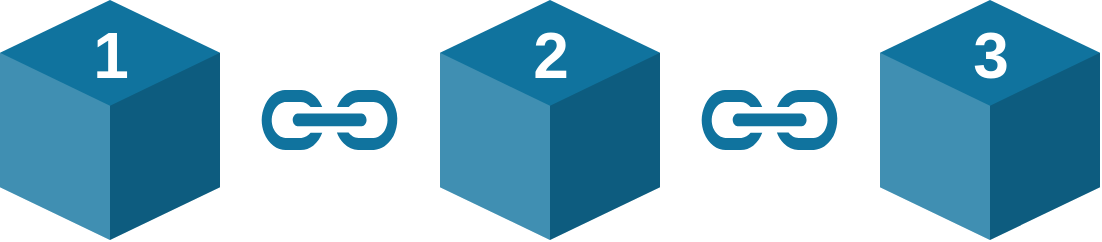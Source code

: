 <mxfile version="21.6.8" type="device" pages="3">
  <diagram name="Page-1" id="BLe-9-kSELOKzzmX4vFc">
    <mxGraphModel dx="1412" dy="855" grid="1" gridSize="10" guides="1" tooltips="1" connect="1" arrows="1" fold="1" page="1" pageScale="1" pageWidth="3300" pageHeight="4681" math="0" shadow="0">
      <root>
        <mxCell id="0" />
        <mxCell id="1" parent="0" />
        <mxCell id="DBxtCLBVC2alvEFfXzJl-1" value="1" style="verticalLabelPosition=middle;verticalAlign=middle;html=1;shape=mxgraph.infographic.shadedCube;isoAngle=15;fillColor=#10739E;strokeColor=none;labelPosition=center;align=center;fontSize=32;fontColor=#FFFFFF;spacingBottom=65;fontStyle=1" parent="1" vertex="1">
          <mxGeometry x="470" y="250" width="110" height="120" as="geometry" />
        </mxCell>
        <mxCell id="DBxtCLBVC2alvEFfXzJl-2" value="2" style="verticalLabelPosition=middle;verticalAlign=middle;html=1;shape=mxgraph.infographic.shadedCube;isoAngle=15;fillColor=#10739E;strokeColor=none;labelPosition=center;align=center;fontSize=32;fontColor=#FFFFFF;spacingBottom=65;fontStyle=1" parent="1" vertex="1">
          <mxGeometry x="690" y="250" width="110" height="120" as="geometry" />
        </mxCell>
        <mxCell id="DBxtCLBVC2alvEFfXzJl-3" value="3" style="verticalLabelPosition=middle;verticalAlign=middle;html=1;shape=mxgraph.infographic.shadedCube;isoAngle=15;fillColor=#10739E;strokeColor=none;labelPosition=center;align=center;fontSize=32;fontColor=#FFFFFF;spacingBottom=65;fontStyle=1" parent="1" vertex="1">
          <mxGeometry x="910" y="250" width="110" height="120" as="geometry" />
        </mxCell>
        <mxCell id="DBxtCLBVC2alvEFfXzJl-7" value="" style="pointerEvents=1;shadow=0;dashed=0;html=1;strokeColor=none;fillColor=#10739E;labelPosition=center;verticalLabelPosition=bottom;verticalAlign=top;outlineConnect=0;align=center;shape=mxgraph.office.concepts.link;" parent="1" vertex="1">
          <mxGeometry x="600" y="295" width="70" height="30" as="geometry" />
        </mxCell>
        <mxCell id="DBxtCLBVC2alvEFfXzJl-8" value="" style="pointerEvents=1;shadow=0;dashed=0;html=1;strokeColor=none;fillColor=#10739E;labelPosition=center;verticalLabelPosition=bottom;verticalAlign=top;outlineConnect=0;align=center;shape=mxgraph.office.concepts.link;" parent="1" vertex="1">
          <mxGeometry x="820" y="295" width="70" height="30" as="geometry" />
        </mxCell>
      </root>
    </mxGraphModel>
  </diagram>
  <diagram id="iGEUvU2C36_hTR3uTsTO" name="Page-2">
    <mxGraphModel dx="1412" dy="855" grid="1" gridSize="10" guides="1" tooltips="1" connect="1" arrows="1" fold="1" page="1" pageScale="1" pageWidth="3300" pageHeight="4681" math="0" shadow="0">
      <root>
        <mxCell id="0" />
        <mxCell id="1" parent="0" />
        <mxCell id="ic1zQkE8wrUO209rTELm-3" value="Sender Wallet" style="rounded=0;whiteSpace=wrap;html=1;fillColor=none;verticalAlign=top;fontStyle=1;fontSize=20;strokeWidth=2;" parent="1" vertex="1">
          <mxGeometry x="188" y="260" width="140" height="210" as="geometry" />
        </mxCell>
        <mxCell id="ic1zQkE8wrUO209rTELm-1" value="&lt;b&gt;Output 1&lt;/b&gt;&lt;br style=&quot;font-size: 20px;&quot;&gt;3 bitcoin" style="rounded=1;whiteSpace=wrap;html=1;strokeColor=none;fillColor=#7A52FF;verticalAlign=middle;align=left;spacingLeft=6;fontSize=20;fontColor=#FFFFFF;" parent="1" vertex="1">
          <mxGeometry x="208" y="310" width="100" height="60" as="geometry" />
        </mxCell>
        <mxCell id="ic1zQkE8wrUO209rTELm-2" value="&lt;b&gt;Output 2&lt;/b&gt;&lt;br style=&quot;font-size: 20px;&quot;&gt;2 bitcoin" style="rounded=1;whiteSpace=wrap;html=1;strokeColor=none;fillColor=#23C253;verticalAlign=middle;align=left;spacingLeft=6;fontSize=20;fontColor=#FFFFFF;" parent="1" vertex="1">
          <mxGeometry x="208" y="390" width="100" height="60" as="geometry" />
        </mxCell>
        <mxCell id="ic1zQkE8wrUO209rTELm-4" value="Transaction" style="rounded=0;whiteSpace=wrap;html=1;fillColor=none;verticalAlign=top;fontStyle=1;fontSize=20;strokeWidth=2;dashed=1;align=left;spacingLeft=7;" parent="1" vertex="1">
          <mxGeometry x="410" y="260" width="620" height="210" as="geometry" />
        </mxCell>
        <mxCell id="ic1zQkE8wrUO209rTELm-5" value="&lt;b&gt;Input 1&lt;/b&gt;&lt;br style=&quot;font-size: 20px;&quot;&gt;3 bitcoin" style="rounded=1;whiteSpace=wrap;html=1;strokeColor=none;fillColor=#7A52FF;verticalAlign=middle;align=left;spacingLeft=6;fontSize=20;fontColor=#FFFFFF;" parent="1" vertex="1">
          <mxGeometry x="430" y="310" width="100" height="60" as="geometry" />
        </mxCell>
        <mxCell id="ic1zQkE8wrUO209rTELm-6" value="&lt;b&gt;Input 2&lt;/b&gt;&lt;br style=&quot;font-size: 20px;&quot;&gt;2 bitcoin" style="rounded=1;whiteSpace=wrap;html=1;strokeColor=none;fillColor=#23C253;verticalAlign=middle;align=left;spacingLeft=6;fontSize=20;fontColor=#FFFFFF;" parent="1" vertex="1">
          <mxGeometry x="430" y="390" width="100" height="60" as="geometry" />
        </mxCell>
        <mxCell id="ic1zQkE8wrUO209rTELm-8" value="" style="shape=flexArrow;endArrow=classic;html=1;rounded=0;fillColor=#000000;strokeColor=none;" parent="1" edge="1">
          <mxGeometry width="50" height="50" relative="1" as="geometry">
            <mxPoint x="560" y="380" as="sourcePoint" />
            <mxPoint x="620" y="380" as="targetPoint" />
          </mxGeometry>
        </mxCell>
        <mxCell id="ic1zQkE8wrUO209rTELm-9" value="&lt;b&gt;&lt;font style=&quot;font-size: 24px;&quot;&gt;Total&lt;/font&gt;&lt;/b&gt;&lt;br style=&quot;font-size: 19px;&quot;&gt;&lt;font style=&quot;font-size: 20px;&quot;&gt;5 bitcoin&lt;/font&gt;" style="rounded=1;whiteSpace=wrap;html=1;fillColor=none;strokeWidth=2;align=left;spacingLeft=7;verticalAlign=top;fontSize=19;" parent="1" vertex="1">
          <mxGeometry x="640" y="350" width="100" height="70" as="geometry" />
        </mxCell>
        <mxCell id="ic1zQkE8wrUO209rTELm-10" value="" style="shape=flexArrow;endArrow=classic;html=1;rounded=0;fillColor=#000000;strokeColor=none;" parent="1" edge="1">
          <mxGeometry width="50" height="50" relative="1" as="geometry">
            <mxPoint x="760" y="380" as="sourcePoint" />
            <mxPoint x="820" y="380" as="targetPoint" />
          </mxGeometry>
        </mxCell>
        <mxCell id="ic1zQkE8wrUO209rTELm-11" value="&lt;b&gt;Output 1&lt;/b&gt;&lt;br style=&quot;font-size: 20px;&quot;&gt;4 bitcoin" style="rounded=1;whiteSpace=wrap;html=1;strokeColor=none;fillColor=#FF1F78;verticalAlign=middle;align=left;spacingLeft=6;fontSize=20;fontColor=#FFFFFF;" parent="1" vertex="1">
          <mxGeometry x="850" y="310" width="160" height="60" as="geometry" />
        </mxCell>
        <mxCell id="ic1zQkE8wrUO209rTELm-25" style="edgeStyle=orthogonalEdgeStyle;rounded=0;orthogonalLoop=1;jettySize=auto;html=1;strokeWidth=2;endArrow=open;endFill=0;strokeColor=#C29C1F;" parent="1" edge="1">
          <mxGeometry relative="1" as="geometry">
            <mxPoint x="1040" y="420" as="sourcePoint" />
            <mxPoint x="1110" y="440" as="targetPoint" />
            <Array as="points">
              <mxPoint x="1076" y="420" />
              <mxPoint x="1076" y="440" />
            </Array>
          </mxGeometry>
        </mxCell>
        <mxCell id="ic1zQkE8wrUO209rTELm-12" value="&lt;b&gt;Change Output&lt;/b&gt;&lt;br style=&quot;font-size: 20px;&quot;&gt;0.9 bitcoin" style="rounded=1;whiteSpace=wrap;html=1;strokeColor=none;fillColor=#C29C1F;verticalAlign=middle;align=left;spacingLeft=6;fontSize=20;fontColor=#FFFFFF;" parent="1" vertex="1">
          <mxGeometry x="850" y="390" width="160" height="60" as="geometry" />
        </mxCell>
        <mxCell id="ic1zQkE8wrUO209rTELm-13" value="&lt;span style=&quot;font-size: 24px;&quot;&gt;&lt;b&gt;Fees&lt;/b&gt;&lt;/span&gt;&lt;br style=&quot;font-size: 19px;&quot;&gt;&lt;font style=&quot;font-size: 20px;&quot;&gt;0.1 bitcoin&lt;/font&gt;" style="rounded=1;whiteSpace=wrap;html=1;fillColor=none;strokeWidth=2;align=left;spacingLeft=7;verticalAlign=top;fontSize=19;strokeColor=#9999FF;" parent="1" vertex="1">
          <mxGeometry x="875" y="530" width="110" height="70" as="geometry" />
        </mxCell>
        <mxCell id="ic1zQkE8wrUO209rTELm-14" value="" style="shape=flexArrow;endArrow=classic;html=1;rounded=0;strokeWidth=2;" parent="1" edge="1">
          <mxGeometry width="50" height="50" relative="1" as="geometry">
            <mxPoint x="929.5" y="460" as="sourcePoint" />
            <mxPoint x="929.5" y="520" as="targetPoint" />
          </mxGeometry>
        </mxCell>
        <mxCell id="ic1zQkE8wrUO209rTELm-18" value="Sender Wallet" style="rounded=0;whiteSpace=wrap;html=1;fillColor=none;verticalAlign=top;fontStyle=1;fontSize=20;strokeWidth=2;" parent="1" vertex="1">
          <mxGeometry x="1124" y="372" width="200" height="120" as="geometry" />
        </mxCell>
        <mxCell id="ic1zQkE8wrUO209rTELm-19" value="&lt;b&gt;Change Output&lt;/b&gt;&lt;br style=&quot;font-size: 20px;&quot;&gt;0.9 bitcoin" style="rounded=1;whiteSpace=wrap;html=1;strokeColor=none;fillColor=#C29C1F;verticalAlign=middle;align=left;spacingLeft=6;fontSize=20;fontColor=#FFFFFF;" parent="1" vertex="1">
          <mxGeometry x="1144" y="412" width="160" height="60" as="geometry" />
        </mxCell>
        <mxCell id="ic1zQkE8wrUO209rTELm-21" value="Receiver Wallet" style="rounded=0;whiteSpace=wrap;html=1;fillColor=none;verticalAlign=top;fontStyle=1;fontSize=20;strokeWidth=2;" parent="1" vertex="1">
          <mxGeometry x="1124" y="230" width="200" height="120" as="geometry" />
        </mxCell>
        <mxCell id="ic1zQkE8wrUO209rTELm-22" value="&lt;b&gt;Output 1&lt;/b&gt;&lt;br style=&quot;font-size: 20px;&quot;&gt;4 bitcoin" style="rounded=1;whiteSpace=wrap;html=1;strokeColor=none;fillColor=#FF1F78;verticalAlign=middle;align=left;spacingLeft=6;fontSize=20;fontColor=#FFFFFF;" parent="1" vertex="1">
          <mxGeometry x="1144" y="270" width="160" height="60" as="geometry" />
        </mxCell>
        <mxCell id="ic1zQkE8wrUO209rTELm-23" value="Miner Wallet" style="rounded=0;whiteSpace=wrap;html=1;fillColor=none;verticalAlign=top;fontStyle=1;fontSize=20;strokeWidth=2;" parent="1" vertex="1">
          <mxGeometry x="1124" y="513" width="200" height="120" as="geometry" />
        </mxCell>
        <mxCell id="ic1zQkE8wrUO209rTELm-24" value="&lt;b&gt;Coinbase Output&lt;/b&gt;&lt;br style=&quot;font-size: 20px;&quot;&gt;0.1 bitcoin + ..." style="rounded=1;whiteSpace=wrap;html=1;strokeColor=none;fillColor=#9999FF;verticalAlign=middle;align=left;spacingLeft=6;fontSize=20;fontColor=#FFFFFF;" parent="1" vertex="1">
          <mxGeometry x="1134" y="553" width="180" height="60" as="geometry" />
        </mxCell>
        <mxCell id="ic1zQkE8wrUO209rTELm-26" style="edgeStyle=orthogonalEdgeStyle;rounded=0;orthogonalLoop=1;jettySize=auto;html=1;strokeWidth=2;endArrow=open;endFill=0;strokeColor=#FF1F78;" parent="1" edge="1">
          <mxGeometry relative="1" as="geometry">
            <mxPoint x="1040" y="340" as="sourcePoint" />
            <mxPoint x="1110" y="300" as="targetPoint" />
            <Array as="points">
              <mxPoint x="1076" y="340" />
              <mxPoint x="1076" y="300" />
              <mxPoint x="1110" y="300" />
            </Array>
          </mxGeometry>
        </mxCell>
        <mxCell id="ic1zQkE8wrUO209rTELm-27" style="edgeStyle=orthogonalEdgeStyle;rounded=0;orthogonalLoop=1;jettySize=auto;html=1;strokeWidth=2;endArrow=open;endFill=0;strokeColor=#9999FF;" parent="1" edge="1">
          <mxGeometry relative="1" as="geometry">
            <mxPoint x="1010" y="563" as="sourcePoint" />
            <mxPoint x="1110" y="583" as="targetPoint" />
            <Array as="points">
              <mxPoint x="1046" y="563" />
              <mxPoint x="1046" y="583" />
            </Array>
          </mxGeometry>
        </mxCell>
        <mxCell id="ic1zQkE8wrUO209rTELm-28" style="edgeStyle=orthogonalEdgeStyle;rounded=0;orthogonalLoop=1;jettySize=auto;html=1;strokeWidth=2;endArrow=open;endFill=0;strokeColor=#7A52FF;" parent="1" edge="1">
          <mxGeometry relative="1" as="geometry">
            <mxPoint x="340" y="340" as="sourcePoint" />
            <mxPoint x="400" y="340" as="targetPoint" />
            <Array as="points">
              <mxPoint x="400" y="340" />
            </Array>
          </mxGeometry>
        </mxCell>
        <mxCell id="ic1zQkE8wrUO209rTELm-29" style="edgeStyle=orthogonalEdgeStyle;rounded=0;orthogonalLoop=1;jettySize=auto;html=1;strokeWidth=2;endArrow=open;endFill=0;strokeColor=#23C253;" parent="1" edge="1">
          <mxGeometry relative="1" as="geometry">
            <mxPoint x="340" y="420" as="sourcePoint" />
            <mxPoint x="400" y="420" as="targetPoint" />
            <Array as="points">
              <mxPoint x="400" y="420" />
            </Array>
          </mxGeometry>
        </mxCell>
      </root>
    </mxGraphModel>
  </diagram>
  <diagram id="3od2QbcRe5cLsW447flE" name="Page-3">
    <mxGraphModel dx="2824" dy="1710" grid="1" gridSize="10" guides="1" tooltips="1" connect="1" arrows="1" fold="1" page="1" pageScale="1" pageWidth="3300" pageHeight="4681" math="0" shadow="0">
      <root>
        <mxCell id="0" />
        <mxCell id="1" parent="0" />
        <mxCell id="cb6rmr9rT2nI0L6iJNue-2" value="Block" style="swimlane;fontStyle=1;childLayout=stackLayout;horizontal=1;startSize=26;fillColor=#dae8fc;horizontalStack=0;resizeParent=1;resizeParentMax=0;resizeLast=0;collapsible=1;marginBottom=0;whiteSpace=wrap;html=1;fontSize=20;strokeWidth=2;strokeColor=#6c8ebf;" vertex="1" parent="1">
          <mxGeometry x="600" y="1100" width="400" height="78" as="geometry" />
        </mxCell>
        <mxCell id="cb6rmr9rT2nI0L6iJNue-3" value="# blockHeader: BlockHeader*" style="text;strokeColor=none;fillColor=none;align=left;verticalAlign=top;spacingLeft=4;spacingRight=4;overflow=hidden;rotatable=0;points=[[0,0.5],[1,0.5]];portConstraint=eastwest;whiteSpace=wrap;html=1;fontSize=18;" vertex="1" parent="cb6rmr9rT2nI0L6iJNue-2">
          <mxGeometry y="26" width="400" height="26" as="geometry" />
        </mxCell>
        <mxCell id="cb6rmr9rT2nI0L6iJNue-4" value="# txn: std::vector&amp;lt;std::shared_ptr&amp;lt;Transaction&amp;gt;&amp;gt;" style="text;strokeColor=none;fillColor=none;align=left;verticalAlign=top;spacingLeft=4;spacingRight=4;overflow=hidden;rotatable=0;points=[[0,0.5],[1,0.5]];portConstraint=eastwest;whiteSpace=wrap;html=1;fontSize=18;" vertex="1" parent="cb6rmr9rT2nI0L6iJNue-2">
          <mxGeometry y="52" width="400" height="26" as="geometry" />
        </mxCell>
        <mxCell id="cb6rmr9rT2nI0L6iJNue-9" value="BlockHeader" style="swimlane;fontStyle=1;childLayout=stackLayout;horizontal=1;startSize=26;fillColor=#dae8fc;horizontalStack=0;resizeParent=1;resizeParentMax=0;resizeLast=0;collapsible=1;marginBottom=0;whiteSpace=wrap;html=1;fontSize=20;strokeWidth=2;strokeColor=#6c8ebf;" vertex="1" parent="1">
          <mxGeometry x="1180" y="1030" width="350" height="208" as="geometry" />
        </mxCell>
        <mxCell id="cb6rmr9rT2nI0L6iJNue-10" value="- hash: Hash*" style="text;strokeColor=none;fillColor=none;align=left;verticalAlign=top;spacingLeft=4;spacingRight=4;overflow=hidden;rotatable=0;points=[[0,0.5],[1,0.5]];portConstraint=eastwest;whiteSpace=wrap;html=1;fontSize=18;" vertex="1" parent="cb6rmr9rT2nI0L6iJNue-9">
          <mxGeometry y="26" width="350" height="26" as="geometry" />
        </mxCell>
        <mxCell id="cb6rmr9rT2nI0L6iJNue-11" value="- prevBlock: std::shared_ptr&amp;lt;const Block&amp;gt;" style="text;strokeColor=none;fillColor=none;align=left;verticalAlign=top;spacingLeft=4;spacingRight=4;overflow=hidden;rotatable=0;points=[[0,0.5],[1,0.5]];portConstraint=eastwest;whiteSpace=wrap;html=1;fontSize=18;" vertex="1" parent="cb6rmr9rT2nI0L6iJNue-9">
          <mxGeometry y="52" width="350" height="26" as="geometry" />
        </mxCell>
        <mxCell id="cb6rmr9rT2nI0L6iJNue-12" value="# version: int32_t" style="text;strokeColor=none;fillColor=none;align=left;verticalAlign=top;spacingLeft=4;spacingRight=4;overflow=hidden;rotatable=0;points=[[0,0.5],[1,0.5]];portConstraint=eastwest;whiteSpace=wrap;html=1;fontSize=18;" vertex="1" parent="cb6rmr9rT2nI0L6iJNue-9">
          <mxGeometry y="78" width="350" height="26" as="geometry" />
        </mxCell>
        <mxCell id="cb6rmr9rT2nI0L6iJNue-13" value="# merkleRootHash: Hash" style="text;strokeColor=none;fillColor=none;align=left;verticalAlign=top;spacingLeft=4;spacingRight=4;overflow=hidden;rotatable=0;points=[[0,0.5],[1,0.5]];portConstraint=eastwest;whiteSpace=wrap;html=1;fontSize=18;" vertex="1" parent="cb6rmr9rT2nI0L6iJNue-9">
          <mxGeometry y="104" width="350" height="26" as="geometry" />
        </mxCell>
        <mxCell id="cb6rmr9rT2nI0L6iJNue-14" value="# time: omnetpp::simtime_t" style="text;strokeColor=none;fillColor=none;align=left;verticalAlign=top;spacingLeft=4;spacingRight=4;overflow=hidden;rotatable=0;points=[[0,0.5],[1,0.5]];portConstraint=eastwest;whiteSpace=wrap;html=1;fontSize=18;" vertex="1" parent="cb6rmr9rT2nI0L6iJNue-9">
          <mxGeometry y="130" width="350" height="26" as="geometry" />
        </mxCell>
        <mxCell id="cb6rmr9rT2nI0L6iJNue-15" value="# nBits: Hash" style="text;strokeColor=none;fillColor=none;align=left;verticalAlign=top;spacingLeft=4;spacingRight=4;overflow=hidden;rotatable=0;points=[[0,0.5],[1,0.5]];portConstraint=eastwest;whiteSpace=wrap;html=1;fontSize=18;" vertex="1" parent="cb6rmr9rT2nI0L6iJNue-9">
          <mxGeometry y="156" width="350" height="26" as="geometry" />
        </mxCell>
        <mxCell id="cb6rmr9rT2nI0L6iJNue-16" value="# nonce: uint32_t" style="text;strokeColor=none;fillColor=none;align=left;verticalAlign=top;spacingLeft=4;spacingRight=4;overflow=hidden;rotatable=0;points=[[0,0.5],[1,0.5]];portConstraint=eastwest;whiteSpace=wrap;html=1;fontSize=18;" vertex="1" parent="cb6rmr9rT2nI0L6iJNue-9">
          <mxGeometry y="182" width="350" height="26" as="geometry" />
        </mxCell>
        <mxCell id="cb6rmr9rT2nI0L6iJNue-17" value="Transaction" style="swimlane;fontStyle=1;childLayout=stackLayout;horizontal=1;startSize=26;fillColor=#dae8fc;horizontalStack=0;resizeParent=1;resizeParentMax=0;resizeLast=0;collapsible=1;marginBottom=0;whiteSpace=wrap;html=1;fontSize=20;strokeWidth=2;strokeColor=#6c8ebf;" vertex="1" parent="1">
          <mxGeometry x="190" y="1374" width="480" height="156" as="geometry" />
        </mxCell>
        <mxCell id="cb6rmr9rT2nI0L6iJNue-18" value="- id: unsigned long long" style="text;strokeColor=none;fillColor=none;align=left;verticalAlign=top;spacingLeft=4;spacingRight=4;overflow=hidden;rotatable=0;points=[[0,0.5],[1,0.5]];portConstraint=eastwest;whiteSpace=wrap;html=1;fontSize=18;" vertex="1" parent="cb6rmr9rT2nI0L6iJNue-17">
          <mxGeometry y="26" width="480" height="26" as="geometry" />
        </mxCell>
        <mxCell id="cb6rmr9rT2nI0L6iJNue-19" value="# version: int32_t" style="text;strokeColor=none;fillColor=none;align=left;verticalAlign=top;spacingLeft=4;spacingRight=4;overflow=hidden;rotatable=0;points=[[0,0.5],[1,0.5]];portConstraint=eastwest;whiteSpace=wrap;html=1;fontSize=18;" vertex="1" parent="cb6rmr9rT2nI0L6iJNue-17">
          <mxGeometry y="52" width="480" height="26" as="geometry" />
        </mxCell>
        <mxCell id="cb6rmr9rT2nI0L6iJNue-20" value="# txIn: TransactionInput**" style="text;strokeColor=none;fillColor=none;align=left;verticalAlign=top;spacingLeft=4;spacingRight=4;overflow=hidden;rotatable=0;points=[[0,0.5],[1,0.5]];portConstraint=eastwest;whiteSpace=wrap;html=1;fontSize=18;" vertex="1" parent="cb6rmr9rT2nI0L6iJNue-17">
          <mxGeometry y="78" width="480" height="26" as="geometry" />
        </mxCell>
        <mxCell id="cb6rmr9rT2nI0L6iJNue-21" value="# txOut: std::vector&amp;lt;std::shared_ptr&amp;lt;TransactionOutput&amp;gt;&amp;gt;" style="text;strokeColor=none;fillColor=none;align=left;verticalAlign=top;spacingLeft=4;spacingRight=4;overflow=hidden;rotatable=0;points=[[0,0.5],[1,0.5]];portConstraint=eastwest;whiteSpace=wrap;html=1;fontSize=18;" vertex="1" parent="cb6rmr9rT2nI0L6iJNue-17">
          <mxGeometry y="104" width="480" height="26" as="geometry" />
        </mxCell>
        <mxCell id="cb6rmr9rT2nI0L6iJNue-22" value="# lockTime: uint32_t" style="text;strokeColor=none;fillColor=none;align=left;verticalAlign=top;spacingLeft=4;spacingRight=4;overflow=hidden;rotatable=0;points=[[0,0.5],[1,0.5]];portConstraint=eastwest;whiteSpace=wrap;html=1;fontSize=18;" vertex="1" parent="cb6rmr9rT2nI0L6iJNue-17">
          <mxGeometry y="130" width="480" height="26" as="geometry" />
        </mxCell>
        <mxCell id="cb6rmr9rT2nI0L6iJNue-25" value="TransactionInput" style="swimlane;fontStyle=1;childLayout=stackLayout;horizontal=1;startSize=26;fillColor=#dae8fc;horizontalStack=0;resizeParent=1;resizeParentMax=0;resizeLast=0;collapsible=1;marginBottom=0;whiteSpace=wrap;html=1;fontSize=20;strokeWidth=2;strokeColor=#6c8ebf;" vertex="1" parent="1">
          <mxGeometry x="832" y="1318" width="420" height="78" as="geometry" />
        </mxCell>
        <mxCell id="cb6rmr9rT2nI0L6iJNue-26" value="# prevOutput: std::shared_ptr&amp;lt;TransactionOutput&amp;gt;" style="text;strokeColor=none;fillColor=none;align=left;verticalAlign=top;spacingLeft=4;spacingRight=4;overflow=hidden;rotatable=0;points=[[0,0.5],[1,0.5]];portConstraint=eastwest;whiteSpace=wrap;html=1;fontSize=18;" vertex="1" parent="cb6rmr9rT2nI0L6iJNue-25">
          <mxGeometry y="26" width="420" height="26" as="geometry" />
        </mxCell>
        <mxCell id="cb6rmr9rT2nI0L6iJNue-27" value="# sequence: uint32_t" style="text;strokeColor=none;fillColor=none;align=left;verticalAlign=top;spacingLeft=4;spacingRight=4;overflow=hidden;rotatable=0;points=[[0,0.5],[1,0.5]];portConstraint=eastwest;whiteSpace=wrap;html=1;fontSize=18;" vertex="1" parent="cb6rmr9rT2nI0L6iJNue-25">
          <mxGeometry y="52" width="420" height="26" as="geometry" />
        </mxCell>
        <mxCell id="cb6rmr9rT2nI0L6iJNue-31" value="TransactionOutput" style="swimlane;fontStyle=1;childLayout=stackLayout;horizontal=1;startSize=26;fillColor=#dae8fc;horizontalStack=0;resizeParent=1;resizeParentMax=0;resizeLast=0;collapsible=1;marginBottom=0;whiteSpace=wrap;html=1;fontSize=20;strokeWidth=2;strokeColor=#6c8ebf;" vertex="1" parent="1">
          <mxGeometry x="240" y="1080" width="230" height="130" as="geometry" />
        </mxCell>
        <mxCell id="cb6rmr9rT2nI0L6iJNue-32" value="# id: unsigned long long" style="text;strokeColor=none;fillColor=none;align=left;verticalAlign=top;spacingLeft=4;spacingRight=4;overflow=hidden;rotatable=0;points=[[0,0.5],[1,0.5]];portConstraint=eastwest;whiteSpace=wrap;html=1;fontSize=18;" vertex="1" parent="cb6rmr9rT2nI0L6iJNue-31">
          <mxGeometry y="26" width="230" height="26" as="geometry" />
        </mxCell>
        <mxCell id="cb6rmr9rT2nI0L6iJNue-33" value="# value: BTCValue" style="text;strokeColor=none;fillColor=none;align=left;verticalAlign=top;spacingLeft=4;spacingRight=4;overflow=hidden;rotatable=0;points=[[0,0.5],[1,0.5]];portConstraint=eastwest;whiteSpace=wrap;html=1;fontSize=18;" vertex="1" parent="cb6rmr9rT2nI0L6iJNue-31">
          <mxGeometry y="52" width="230" height="26" as="geometry" />
        </mxCell>
        <mxCell id="cb6rmr9rT2nI0L6iJNue-34" value="# address: BitcoinAddress*" style="text;strokeColor=none;fillColor=none;align=left;verticalAlign=top;spacingLeft=4;spacingRight=4;overflow=hidden;rotatable=0;points=[[0,0.5],[1,0.5]];portConstraint=eastwest;whiteSpace=wrap;html=1;fontSize=18;" vertex="1" parent="cb6rmr9rT2nI0L6iJNue-31">
          <mxGeometry y="78" width="230" height="26" as="geometry" />
        </mxCell>
        <mxCell id="cb6rmr9rT2nI0L6iJNue-35" value="# coinbase: bool" style="text;strokeColor=none;fillColor=none;align=left;verticalAlign=top;spacingLeft=4;spacingRight=4;overflow=hidden;rotatable=0;points=[[0,0.5],[1,0.5]];portConstraint=eastwest;whiteSpace=wrap;html=1;fontSize=18;" vertex="1" parent="cb6rmr9rT2nI0L6iJNue-31">
          <mxGeometry y="104" width="230" height="26" as="geometry" />
        </mxCell>
        <mxCell id="cb6rmr9rT2nI0L6iJNue-36" value="Coinbase" style="html=1;whiteSpace=wrap;fontSize=20;fontStyle=1;fillColor=#dae8fc;strokeColor=#6c8ebf;" vertex="1" parent="1">
          <mxGeometry x="850" y="1480" width="110" height="50" as="geometry" />
        </mxCell>
        <mxCell id="cb6rmr9rT2nI0L6iJNue-37" value="CoinbaseInput" style="html=1;whiteSpace=wrap;fontSize=20;fontStyle=1;fillColor=#dae8fc;strokeColor=#6c8ebf;" vertex="1" parent="1">
          <mxGeometry x="1095" y="1480" width="160" height="50" as="geometry" />
        </mxCell>
        <mxCell id="cb6rmr9rT2nI0L6iJNue-38" value="HeavyObject" style="html=1;whiteSpace=wrap;fontSize=20;fontStyle=1;fillColor=#f8cecc;strokeColor=#b85450;" vertex="1" parent="1">
          <mxGeometry x="710" y="740" width="160" height="50" as="geometry" />
        </mxCell>
        <mxCell id="cb6rmr9rT2nI0L6iJNue-39" value="HeavyOwnedObject" style="html=1;whiteSpace=wrap;fontSize=20;fontStyle=1;fillColor=#f8cecc;strokeColor=#b85450;" vertex="1" parent="1">
          <mxGeometry x="937" y="780" width="210" height="50" as="geometry" />
        </mxCell>
        <mxCell id="cb6rmr9rT2nI0L6iJNue-40" value="ChainObject" style="html=1;whiteSpace=wrap;fontSize=20;fontStyle=1;fillColor=#f8cecc;strokeColor=#b85450;" vertex="1" parent="1">
          <mxGeometry x="510" y="900" width="160" height="50" as="geometry" />
        </mxCell>
        <mxCell id="cb6rmr9rT2nI0L6iJNue-42" value="ChainOwnedObject" style="html=1;whiteSpace=wrap;fontSize=20;fontStyle=1;fillColor=#f8cecc;strokeColor=#b85450;" vertex="1" parent="1">
          <mxGeometry x="1190" y="890" width="210" height="50" as="geometry" />
        </mxCell>
        <mxCell id="cb6rmr9rT2nI0L6iJNue-43" value="omnetpp::cNamedObject" style="html=1;whiteSpace=wrap;fontSize=20;fontStyle=1;fillColor=#f5f5f5;fontColor=#333333;strokeColor=#666666;" vertex="1" parent="1">
          <mxGeometry x="800" y="550" width="260" height="50" as="geometry" />
        </mxCell>
        <mxCell id="cb6rmr9rT2nI0L6iJNue-44" value="omnetpp::cOwnedObject" style="html=1;whiteSpace=wrap;fontSize=20;fontStyle=1;fillColor=#f5f5f5;fontColor=#333333;strokeColor=#666666;" vertex="1" parent="1">
          <mxGeometry x="1020" y="660" width="270" height="50" as="geometry" />
        </mxCell>
        <mxCell id="cb6rmr9rT2nI0L6iJNue-45" value="Hash" style="html=1;whiteSpace=wrap;fontSize=20;fontStyle=1;fillColor=#d5e8d4;strokeColor=#82b366;" vertex="1" parent="1">
          <mxGeometry x="1405" y="1350" width="110" height="50" as="geometry" />
        </mxCell>
        <mxCell id="cb6rmr9rT2nI0L6iJNue-46" value="BitcoinAddress" style="html=1;whiteSpace=wrap;fontSize=20;fontStyle=1;fillColor=#d5e8d4;strokeColor=#82b366;" vertex="1" parent="1">
          <mxGeometry x="190" y="1280" width="170" height="50" as="geometry" />
        </mxCell>
        <mxCell id="cb6rmr9rT2nI0L6iJNue-47" value="BTCValue" style="html=1;whiteSpace=wrap;fontSize=20;fontStyle=1;fillColor=#d5e8d4;strokeColor=#82b366;" vertex="1" parent="1">
          <mxGeometry x="190" y="970" width="150" height="50" as="geometry" />
        </mxCell>
        <mxCell id="cb6rmr9rT2nI0L6iJNue-48" value="Extends" style="endArrow=block;endSize=16;endFill=0;html=1;rounded=0;fontSize=20;" edge="1" parent="1" source="cb6rmr9rT2nI0L6iJNue-36" target="cb6rmr9rT2nI0L6iJNue-17">
          <mxGeometry width="160" relative="1" as="geometry">
            <mxPoint x="-40" y="1130" as="sourcePoint" />
            <mxPoint x="120" y="1130" as="targetPoint" />
          </mxGeometry>
        </mxCell>
        <mxCell id="cb6rmr9rT2nI0L6iJNue-49" value="Extends" style="endArrow=block;endSize=16;endFill=0;html=1;rounded=0;fontSize=20;" edge="1" parent="1" source="cb6rmr9rT2nI0L6iJNue-37" target="cb6rmr9rT2nI0L6iJNue-25">
          <mxGeometry width="160" relative="1" as="geometry">
            <mxPoint x="421" y="610" as="sourcePoint" />
            <mxPoint x="222" y="496" as="targetPoint" />
          </mxGeometry>
        </mxCell>
        <mxCell id="cb6rmr9rT2nI0L6iJNue-50" value="Extends" style="endArrow=block;endSize=16;endFill=0;html=1;rounded=0;fontSize=20;" edge="1" parent="1" source="cb6rmr9rT2nI0L6iJNue-44" target="cb6rmr9rT2nI0L6iJNue-43">
          <mxGeometry width="160" relative="1" as="geometry">
            <mxPoint x="421" y="610" as="sourcePoint" />
            <mxPoint x="222" y="496" as="targetPoint" />
          </mxGeometry>
        </mxCell>
        <mxCell id="cb6rmr9rT2nI0L6iJNue-51" value="Extends" style="endArrow=block;endSize=16;endFill=0;html=1;rounded=0;fontSize=20;" edge="1" parent="1" source="cb6rmr9rT2nI0L6iJNue-39" target="cb6rmr9rT2nI0L6iJNue-44">
          <mxGeometry width="160" relative="1" as="geometry">
            <mxPoint x="1010" y="710" as="sourcePoint" />
            <mxPoint x="1010" y="590" as="targetPoint" />
          </mxGeometry>
        </mxCell>
        <mxCell id="cb6rmr9rT2nI0L6iJNue-52" value="Extends" style="endArrow=block;endSize=16;endFill=0;html=1;rounded=0;fontSize=20;" edge="1" parent="1" source="cb6rmr9rT2nI0L6iJNue-38" target="cb6rmr9rT2nI0L6iJNue-43">
          <mxGeometry width="160" relative="1" as="geometry">
            <mxPoint x="1014" y="870" as="sourcePoint" />
            <mxPoint x="1011" y="760" as="targetPoint" />
          </mxGeometry>
        </mxCell>
        <mxCell id="cb6rmr9rT2nI0L6iJNue-53" value="Extends" style="endArrow=block;endSize=16;endFill=0;html=1;rounded=0;fontSize=20;" edge="1" parent="1" source="cb6rmr9rT2nI0L6iJNue-42" target="cb6rmr9rT2nI0L6iJNue-39">
          <mxGeometry width="160" relative="1" as="geometry">
            <mxPoint x="1014" y="870" as="sourcePoint" />
            <mxPoint x="1011" y="760" as="targetPoint" />
          </mxGeometry>
        </mxCell>
        <mxCell id="cb6rmr9rT2nI0L6iJNue-54" value="Extends" style="endArrow=block;endSize=16;endFill=0;html=1;rounded=0;fontSize=20;" edge="1" parent="1" source="cb6rmr9rT2nI0L6iJNue-40" target="cb6rmr9rT2nI0L6iJNue-38">
          <mxGeometry width="160" relative="1" as="geometry">
            <mxPoint x="865" y="1040" as="sourcePoint" />
            <mxPoint x="851" y="930" as="targetPoint" />
          </mxGeometry>
        </mxCell>
        <mxCell id="cb6rmr9rT2nI0L6iJNue-55" value="Extends" style="endArrow=block;endSize=16;endFill=0;html=1;rounded=0;fontSize=20;" edge="1" parent="1" source="cb6rmr9rT2nI0L6iJNue-9" target="cb6rmr9rT2nI0L6iJNue-42">
          <mxGeometry width="160" relative="1" as="geometry">
            <mxPoint x="1343" y="940" as="sourcePoint" />
            <mxPoint x="1207" y="860" as="targetPoint" />
          </mxGeometry>
        </mxCell>
        <mxCell id="cb6rmr9rT2nI0L6iJNue-56" value="Extends" style="endArrow=block;endSize=16;endFill=0;html=1;rounded=0;fontSize=20;" edge="1" parent="1" source="cb6rmr9rT2nI0L6iJNue-2" target="cb6rmr9rT2nI0L6iJNue-38">
          <mxGeometry width="160" relative="1" as="geometry">
            <mxPoint x="1468" y="1070" as="sourcePoint" />
            <mxPoint x="1405" y="990" as="targetPoint" />
          </mxGeometry>
        </mxCell>
        <mxCell id="cb6rmr9rT2nI0L6iJNue-57" value="Extends" style="endArrow=block;endSize=16;endFill=0;html=1;rounded=0;fontSize=20;edgeStyle=orthogonalEdgeStyle;" edge="1" parent="1" source="cb6rmr9rT2nI0L6iJNue-31" target="cb6rmr9rT2nI0L6iJNue-38">
          <mxGeometry width="160" relative="1" as="geometry">
            <mxPoint x="774" y="1060" as="sourcePoint" />
            <mxPoint x="895" y="860" as="targetPoint" />
            <Array as="points">
              <mxPoint x="370" y="770" />
            </Array>
          </mxGeometry>
        </mxCell>
        <mxCell id="cb6rmr9rT2nI0L6iJNue-58" value="Extends" style="endArrow=block;endSize=16;endFill=0;html=1;rounded=0;fontSize=20;" edge="1" parent="1" source="cb6rmr9rT2nI0L6iJNue-25" target="cb6rmr9rT2nI0L6iJNue-39">
          <mxGeometry width="160" relative="1" as="geometry">
            <mxPoint x="1150" y="1070" as="sourcePoint" />
            <mxPoint x="920" y="860" as="targetPoint" />
          </mxGeometry>
        </mxCell>
        <mxCell id="cb6rmr9rT2nI0L6iJNue-59" value="Extends" style="endArrow=block;endSize=16;endFill=0;html=1;rounded=0;fontSize=20;" edge="1" parent="1" source="cb6rmr9rT2nI0L6iJNue-17" target="cb6rmr9rT2nI0L6iJNue-40">
          <mxGeometry width="160" relative="1" as="geometry">
            <mxPoint x="1050" y="1200" as="sourcePoint" />
            <mxPoint x="920" y="860" as="targetPoint" />
          </mxGeometry>
        </mxCell>
        <mxCell id="cb6rmr9rT2nI0L6iJNue-65" value="1..*" style="endArrow=open;html=1;endSize=12;startArrow=diamondThin;startSize=14;startFill=1;edgeStyle=orthogonalEdgeStyle;align=left;verticalAlign=top;rounded=0;fontSize=18;labelPosition=right;verticalLabelPosition=bottom;" edge="1" parent="1" source="cb6rmr9rT2nI0L6iJNue-2" target="cb6rmr9rT2nI0L6iJNue-17">
          <mxGeometry x="-1" y="3" relative="1" as="geometry">
            <mxPoint x="760" y="1620" as="sourcePoint" />
            <mxPoint x="920" y="1620" as="targetPoint" />
            <Array as="points">
              <mxPoint x="800" y="1294" />
              <mxPoint x="610" y="1294" />
            </Array>
          </mxGeometry>
        </mxCell>
        <mxCell id="cb6rmr9rT2nI0L6iJNue-66" value="1" style="endArrow=open;html=1;endSize=12;startArrow=diamondThin;startSize=14;startFill=1;edgeStyle=orthogonalEdgeStyle;align=left;verticalAlign=top;rounded=0;fontSize=18;labelPosition=right;verticalLabelPosition=bottom;" edge="1" parent="1" source="cb6rmr9rT2nI0L6iJNue-2" target="cb6rmr9rT2nI0L6iJNue-9">
          <mxGeometry x="-1" y="3" relative="1" as="geometry">
            <mxPoint x="810" y="1248" as="sourcePoint" />
            <mxPoint x="620" y="1360" as="targetPoint" />
            <Array as="points">
              <mxPoint x="1110" y="1120" />
              <mxPoint x="1110" y="1120" />
            </Array>
          </mxGeometry>
        </mxCell>
        <mxCell id="cb6rmr9rT2nI0L6iJNue-68" value="1" style="endArrow=open;html=1;endSize=12;startArrow=diamondThin;startSize=14;startFill=1;edgeStyle=orthogonalEdgeStyle;align=left;verticalAlign=bottom;rounded=0;fontSize=18;labelPosition=right;verticalLabelPosition=top;" edge="1" parent="1" source="cb6rmr9rT2nI0L6iJNue-36" target="cb6rmr9rT2nI0L6iJNue-37">
          <mxGeometry x="-1" y="3" relative="1" as="geometry">
            <mxPoint x="810" y="1248" as="sourcePoint" />
            <mxPoint x="620" y="1360" as="targetPoint" />
            <Array as="points">
              <mxPoint x="960" y="1505" />
            </Array>
          </mxGeometry>
        </mxCell>
        <mxCell id="cb6rmr9rT2nI0L6iJNue-69" value="1" style="endArrow=open;html=1;endSize=12;startArrow=diamondThin;startSize=14;startFill=1;edgeStyle=orthogonalEdgeStyle;align=right;verticalAlign=bottom;rounded=0;fontSize=18;labelPosition=left;verticalLabelPosition=top;" edge="1" parent="1" source="cb6rmr9rT2nI0L6iJNue-31" target="cb6rmr9rT2nI0L6iJNue-47">
          <mxGeometry x="-1" y="3" relative="1" as="geometry">
            <mxPoint x="100" y="1130" as="sourcePoint" />
            <mxPoint x="260" y="1130" as="targetPoint" />
            <Array as="points">
              <mxPoint x="320" y="1040" />
              <mxPoint x="270" y="1040" />
            </Array>
          </mxGeometry>
        </mxCell>
        <mxCell id="cb6rmr9rT2nI0L6iJNue-70" value="1" style="endArrow=open;html=1;endSize=12;startArrow=diamondThin;startSize=14;startFill=1;edgeStyle=orthogonalEdgeStyle;align=left;verticalAlign=top;rounded=0;fontSize=18;labelPosition=right;verticalLabelPosition=bottom;" edge="1" parent="1" source="cb6rmr9rT2nI0L6iJNue-31" target="cb6rmr9rT2nI0L6iJNue-46">
          <mxGeometry x="-1" y="3" relative="1" as="geometry">
            <mxPoint x="330" y="1090" as="sourcePoint" />
            <mxPoint x="280" y="1020" as="targetPoint" />
            <Array as="points" />
          </mxGeometry>
        </mxCell>
        <mxCell id="cb6rmr9rT2nI0L6iJNue-71" value="3" style="endArrow=open;html=1;endSize=12;startArrow=diamondThin;startSize=14;startFill=1;edgeStyle=orthogonalEdgeStyle;align=left;verticalAlign=top;rounded=0;fontSize=18;labelPosition=right;verticalLabelPosition=bottom;" edge="1" parent="1" source="cb6rmr9rT2nI0L6iJNue-9" target="cb6rmr9rT2nI0L6iJNue-45">
          <mxGeometry x="-1" y="3" relative="1" as="geometry">
            <mxPoint x="365" y="1220" as="sourcePoint" />
            <mxPoint x="285" y="1290" as="targetPoint" />
            <Array as="points" />
          </mxGeometry>
        </mxCell>
        <mxCell id="cb6rmr9rT2nI0L6iJNue-72" value="1..*" style="endArrow=open;html=1;endSize=12;startArrow=diamondThin;startSize=14;startFill=1;edgeStyle=orthogonalEdgeStyle;align=right;verticalAlign=bottom;rounded=0;fontSize=18;labelPosition=left;verticalLabelPosition=top;" edge="1" parent="1" source="cb6rmr9rT2nI0L6iJNue-17" target="cb6rmr9rT2nI0L6iJNue-31">
          <mxGeometry x="-1" y="3" relative="1" as="geometry">
            <mxPoint x="365" y="1220" as="sourcePoint" />
            <mxPoint x="285" y="1290" as="targetPoint" />
            <Array as="points">
              <mxPoint x="420" y="1300" />
              <mxPoint x="420" y="1300" />
            </Array>
          </mxGeometry>
        </mxCell>
        <mxCell id="cb6rmr9rT2nI0L6iJNue-73" value="1..*" style="endArrow=open;html=1;endSize=12;startArrow=diamondThin;startSize=14;startFill=1;edgeStyle=orthogonalEdgeStyle;align=left;verticalAlign=bottom;rounded=0;fontSize=18;labelPosition=right;verticalLabelPosition=top;" edge="1" parent="1" source="cb6rmr9rT2nI0L6iJNue-17" target="cb6rmr9rT2nI0L6iJNue-25">
          <mxGeometry x="-1" y="3" relative="1" as="geometry">
            <mxPoint x="430" y="1384" as="sourcePoint" />
            <mxPoint x="430" y="1220" as="targetPoint" />
            <Array as="points">
              <mxPoint x="753" y="1430" />
              <mxPoint x="753" y="1357" />
            </Array>
          </mxGeometry>
        </mxCell>
        <mxCell id="cb6rmr9rT2nI0L6iJNue-74" value="References" style="endArrow=open;endSize=12;dashed=1;html=1;rounded=0;fontSize=18;" edge="1" parent="1" source="cb6rmr9rT2nI0L6iJNue-25" target="cb6rmr9rT2nI0L6iJNue-31">
          <mxGeometry width="160" relative="1" as="geometry">
            <mxPoint x="1250" y="1660" as="sourcePoint" />
            <mxPoint x="1410" y="1660" as="targetPoint" />
          </mxGeometry>
        </mxCell>
        <mxCell id="cb6rmr9rT2nI0L6iJNue-75" value="References" style="endArrow=open;endSize=12;dashed=1;html=1;rounded=0;fontSize=18;" edge="1" parent="1">
          <mxGeometry width="160" relative="1" as="geometry">
            <mxPoint x="1180" y="1159.997" as="sourcePoint" />
            <mxPoint x="1000" y="1161.618" as="targetPoint" />
          </mxGeometry>
        </mxCell>
      </root>
    </mxGraphModel>
  </diagram>
</mxfile>

